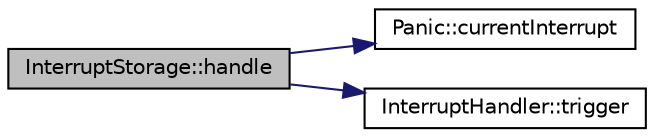 digraph "InterruptStorage::handle"
{
  bgcolor="transparent";
  edge [fontname="Helvetica",fontsize="10",labelfontname="Helvetica",labelfontsize="10"];
  node [fontname="Helvetica",fontsize="10",shape=record];
  rankdir="LR";
  Node1 [label="InterruptStorage::handle",height=0.2,width=0.4,color="black", fillcolor="grey75", style="filled", fontcolor="black"];
  Node1 -> Node2 [color="midnightblue",fontsize="10",style="solid",fontname="Helvetica"];
  Node2 [label="Panic::currentInterrupt",height=0.2,width=0.4,color="black",URL="$classPanic.html#a69453fad5bb859c074803eac9465285f",tooltip="Sets the currently handled interrupt. "];
  Node1 -> Node3 [color="midnightblue",fontsize="10",style="solid",fontname="Helvetica"];
  Node3 [label="InterruptHandler::trigger",height=0.2,width=0.4,color="black",URL="$classInterruptHandler.html#a876028e059219f65808f1f3946c7210b",tooltip="abstrakte Funktion zur Interruptbehandlung "];
}

